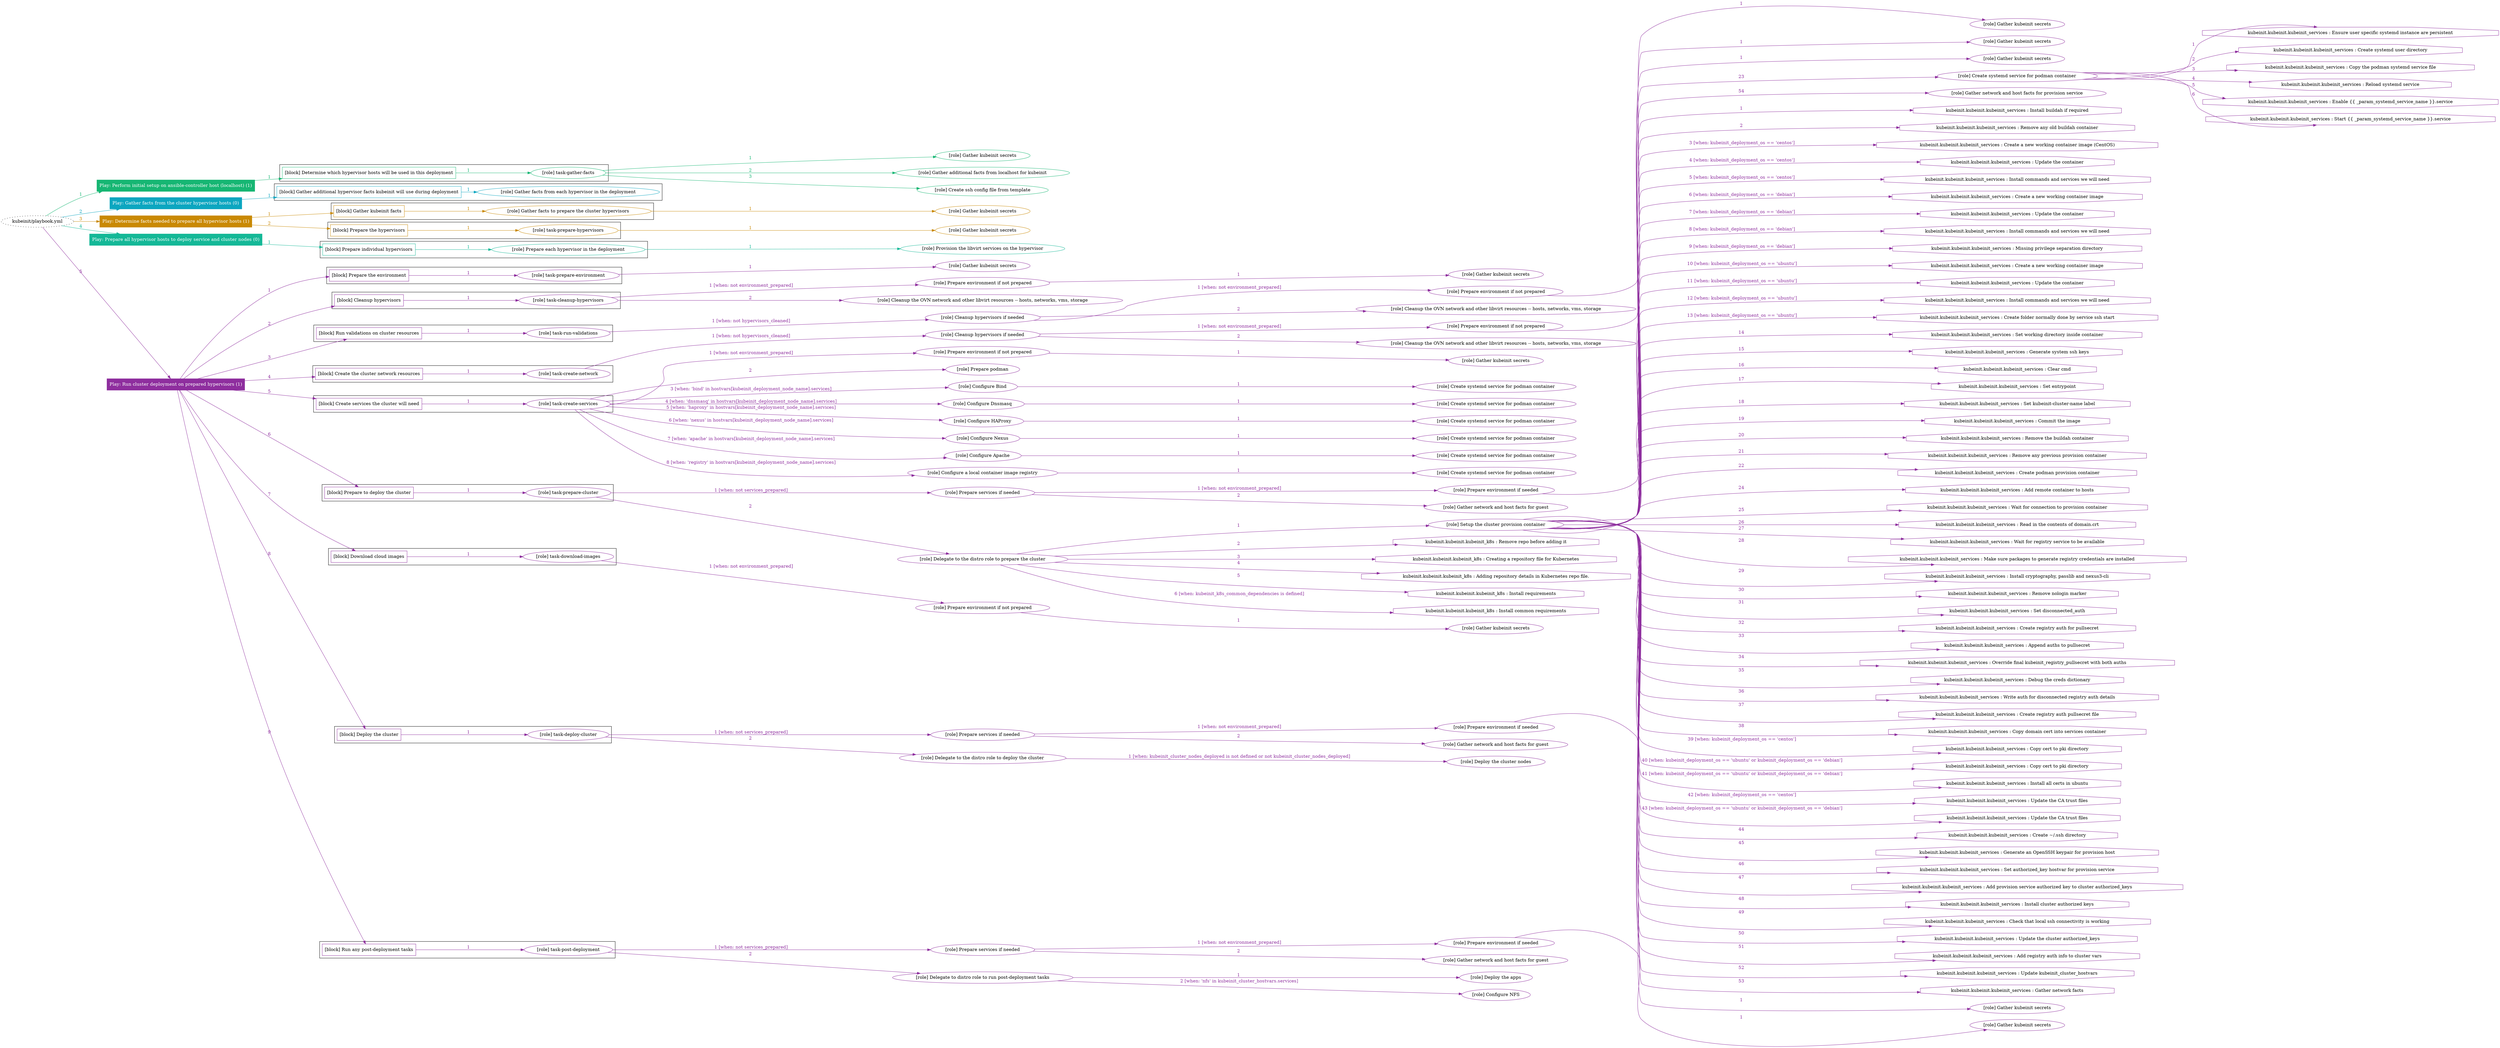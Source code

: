 digraph {
	graph [concentrate=true ordering=in rankdir=LR ratio=fill]
	edge [esep=5 sep=10]
	"kubeinit/playbook.yml" [URL="/home/runner/work/kubeinit/kubeinit/kubeinit/playbook.yml" id=playbook_a4fd6032 style=dotted]
	play_8fbacca7 [label="Play: Perform initial setup on ansible-controller host (localhost) (1)" URL="/home/runner/work/kubeinit/kubeinit/kubeinit/playbook.yml" color="#16b673" fontcolor="#ffffff" id=play_8fbacca7 shape=box style=filled tooltip=localhost]
	"kubeinit/playbook.yml" -> play_8fbacca7 [label="1 " color="#16b673" fontcolor="#16b673" id=edge_346b0045 labeltooltip="1 " tooltip="1 "]
	subgraph "Gather kubeinit secrets" {
		role_f5730106 [label="[role] Gather kubeinit secrets" URL="/home/runner/.ansible/collections/ansible_collections/kubeinit/kubeinit/roles/kubeinit_prepare/tasks/build_hypervisors_group.yml" color="#16b673" id=role_f5730106 tooltip="Gather kubeinit secrets"]
	}
	subgraph "Gather additional facts from localhost for kubeinit" {
		role_2739bd91 [label="[role] Gather additional facts from localhost for kubeinit" URL="/home/runner/.ansible/collections/ansible_collections/kubeinit/kubeinit/roles/kubeinit_prepare/tasks/build_hypervisors_group.yml" color="#16b673" id=role_2739bd91 tooltip="Gather additional facts from localhost for kubeinit"]
	}
	subgraph "Create ssh config file from template" {
		role_8b8d94a4 [label="[role] Create ssh config file from template" URL="/home/runner/.ansible/collections/ansible_collections/kubeinit/kubeinit/roles/kubeinit_prepare/tasks/build_hypervisors_group.yml" color="#16b673" id=role_8b8d94a4 tooltip="Create ssh config file from template"]
	}
	subgraph "task-gather-facts" {
		role_86074c39 [label="[role] task-gather-facts" URL="/home/runner/work/kubeinit/kubeinit/kubeinit/playbook.yml" color="#16b673" id=role_86074c39 tooltip="task-gather-facts"]
		role_86074c39 -> role_f5730106 [label="1 " color="#16b673" fontcolor="#16b673" id=edge_7f597513 labeltooltip="1 " tooltip="1 "]
		role_86074c39 -> role_2739bd91 [label="2 " color="#16b673" fontcolor="#16b673" id=edge_9327c327 labeltooltip="2 " tooltip="2 "]
		role_86074c39 -> role_8b8d94a4 [label="3 " color="#16b673" fontcolor="#16b673" id=edge_e65341db labeltooltip="3 " tooltip="3 "]
	}
	subgraph "Play: Perform initial setup on ansible-controller host (localhost) (1)" {
		play_8fbacca7 -> block_2340fef7 [label=1 color="#16b673" fontcolor="#16b673" id=edge_819d1ad2 labeltooltip=1 tooltip=1]
		subgraph cluster_block_2340fef7 {
			block_2340fef7 [label="[block] Determine which hypervisor hosts will be used in this deployment" URL="/home/runner/work/kubeinit/kubeinit/kubeinit/playbook.yml" color="#16b673" id=block_2340fef7 labeltooltip="Determine which hypervisor hosts will be used in this deployment" shape=box tooltip="Determine which hypervisor hosts will be used in this deployment"]
			block_2340fef7 -> role_86074c39 [label="1 " color="#16b673" fontcolor="#16b673" id=edge_321fa255 labeltooltip="1 " tooltip="1 "]
		}
	}
	play_096c7f57 [label="Play: Gather facts from the cluster hypervisor hosts (0)" URL="/home/runner/work/kubeinit/kubeinit/kubeinit/playbook.yml" color="#0ca6c0" fontcolor="#ffffff" id=play_096c7f57 shape=box style=filled tooltip="Play: Gather facts from the cluster hypervisor hosts (0)"]
	"kubeinit/playbook.yml" -> play_096c7f57 [label="2 " color="#0ca6c0" fontcolor="#0ca6c0" id=edge_0bc1d37c labeltooltip="2 " tooltip="2 "]
	subgraph "Gather facts from each hypervisor in the deployment" {
		role_af8ddca0 [label="[role] Gather facts from each hypervisor in the deployment" URL="/home/runner/work/kubeinit/kubeinit/kubeinit/playbook.yml" color="#0ca6c0" id=role_af8ddca0 tooltip="Gather facts from each hypervisor in the deployment"]
	}
	subgraph "Play: Gather facts from the cluster hypervisor hosts (0)" {
		play_096c7f57 -> block_b95161a1 [label=1 color="#0ca6c0" fontcolor="#0ca6c0" id=edge_cc097546 labeltooltip=1 tooltip=1]
		subgraph cluster_block_b95161a1 {
			block_b95161a1 [label="[block] Gather additional hypervisor facts kubeinit will use during deployment" URL="/home/runner/work/kubeinit/kubeinit/kubeinit/playbook.yml" color="#0ca6c0" id=block_b95161a1 labeltooltip="Gather additional hypervisor facts kubeinit will use during deployment" shape=box tooltip="Gather additional hypervisor facts kubeinit will use during deployment"]
			block_b95161a1 -> role_af8ddca0 [label="1 " color="#0ca6c0" fontcolor="#0ca6c0" id=edge_034de517 labeltooltip="1 " tooltip="1 "]
		}
	}
	play_428b2b42 [label="Play: Determine facts needed to prepare all hypervisor hosts (1)" URL="/home/runner/work/kubeinit/kubeinit/kubeinit/playbook.yml" color="#c98903" fontcolor="#ffffff" id=play_428b2b42 shape=box style=filled tooltip=localhost]
	"kubeinit/playbook.yml" -> play_428b2b42 [label="3 " color="#c98903" fontcolor="#c98903" id=edge_f90ce9f3 labeltooltip="3 " tooltip="3 "]
	subgraph "Gather kubeinit secrets" {
		role_70bf89d6 [label="[role] Gather kubeinit secrets" URL="/home/runner/.ansible/collections/ansible_collections/kubeinit/kubeinit/roles/kubeinit_prepare/tasks/gather_kubeinit_facts.yml" color="#c98903" id=role_70bf89d6 tooltip="Gather kubeinit secrets"]
	}
	subgraph "Gather facts to prepare the cluster hypervisors" {
		role_acf879ef [label="[role] Gather facts to prepare the cluster hypervisors" URL="/home/runner/work/kubeinit/kubeinit/kubeinit/playbook.yml" color="#c98903" id=role_acf879ef tooltip="Gather facts to prepare the cluster hypervisors"]
		role_acf879ef -> role_70bf89d6 [label="1 " color="#c98903" fontcolor="#c98903" id=edge_7b04ec08 labeltooltip="1 " tooltip="1 "]
	}
	subgraph "Gather kubeinit secrets" {
		role_70d528f3 [label="[role] Gather kubeinit secrets" URL="/home/runner/.ansible/collections/ansible_collections/kubeinit/kubeinit/roles/kubeinit_prepare/tasks/gather_kubeinit_facts.yml" color="#c98903" id=role_70d528f3 tooltip="Gather kubeinit secrets"]
	}
	subgraph "task-prepare-hypervisors" {
		role_f09193ee [label="[role] task-prepare-hypervisors" URL="/home/runner/work/kubeinit/kubeinit/kubeinit/playbook.yml" color="#c98903" id=role_f09193ee tooltip="task-prepare-hypervisors"]
		role_f09193ee -> role_70d528f3 [label="1 " color="#c98903" fontcolor="#c98903" id=edge_0c654d39 labeltooltip="1 " tooltip="1 "]
	}
	subgraph "Play: Determine facts needed to prepare all hypervisor hosts (1)" {
		play_428b2b42 -> block_54375fd0 [label=1 color="#c98903" fontcolor="#c98903" id=edge_e38abca1 labeltooltip=1 tooltip=1]
		subgraph cluster_block_54375fd0 {
			block_54375fd0 [label="[block] Gather kubeinit facts" URL="/home/runner/work/kubeinit/kubeinit/kubeinit/playbook.yml" color="#c98903" id=block_54375fd0 labeltooltip="Gather kubeinit facts" shape=box tooltip="Gather kubeinit facts"]
			block_54375fd0 -> role_acf879ef [label="1 " color="#c98903" fontcolor="#c98903" id=edge_21ae4a58 labeltooltip="1 " tooltip="1 "]
		}
		play_428b2b42 -> block_87613fbd [label=2 color="#c98903" fontcolor="#c98903" id=edge_78a47165 labeltooltip=2 tooltip=2]
		subgraph cluster_block_87613fbd {
			block_87613fbd [label="[block] Prepare the hypervisors" URL="/home/runner/work/kubeinit/kubeinit/kubeinit/playbook.yml" color="#c98903" id=block_87613fbd labeltooltip="Prepare the hypervisors" shape=box tooltip="Prepare the hypervisors"]
			block_87613fbd -> role_f09193ee [label="1 " color="#c98903" fontcolor="#c98903" id=edge_0211c953 labeltooltip="1 " tooltip="1 "]
		}
	}
	play_39c4bf54 [label="Play: Prepare all hypervisor hosts to deploy service and cluster nodes (0)" URL="/home/runner/work/kubeinit/kubeinit/kubeinit/playbook.yml" color="#14b897" fontcolor="#ffffff" id=play_39c4bf54 shape=box style=filled tooltip="Play: Prepare all hypervisor hosts to deploy service and cluster nodes (0)"]
	"kubeinit/playbook.yml" -> play_39c4bf54 [label="4 " color="#14b897" fontcolor="#14b897" id=edge_fb6d772c labeltooltip="4 " tooltip="4 "]
	subgraph "Provision the libvirt services on the hypervisor" {
		role_24a4ea17 [label="[role] Provision the libvirt services on the hypervisor" URL="/home/runner/.ansible/collections/ansible_collections/kubeinit/kubeinit/roles/kubeinit_prepare/tasks/prepare_hypervisor.yml" color="#14b897" id=role_24a4ea17 tooltip="Provision the libvirt services on the hypervisor"]
	}
	subgraph "Prepare each hypervisor in the deployment" {
		role_1d1c3368 [label="[role] Prepare each hypervisor in the deployment" URL="/home/runner/work/kubeinit/kubeinit/kubeinit/playbook.yml" color="#14b897" id=role_1d1c3368 tooltip="Prepare each hypervisor in the deployment"]
		role_1d1c3368 -> role_24a4ea17 [label="1 " color="#14b897" fontcolor="#14b897" id=edge_aa284366 labeltooltip="1 " tooltip="1 "]
	}
	subgraph "Play: Prepare all hypervisor hosts to deploy service and cluster nodes (0)" {
		play_39c4bf54 -> block_2ddc5c8e [label=1 color="#14b897" fontcolor="#14b897" id=edge_37fcc78a labeltooltip=1 tooltip=1]
		subgraph cluster_block_2ddc5c8e {
			block_2ddc5c8e [label="[block] Prepare individual hypervisors" URL="/home/runner/work/kubeinit/kubeinit/kubeinit/playbook.yml" color="#14b897" id=block_2ddc5c8e labeltooltip="Prepare individual hypervisors" shape=box tooltip="Prepare individual hypervisors"]
			block_2ddc5c8e -> role_1d1c3368 [label="1 " color="#14b897" fontcolor="#14b897" id=edge_00c4d14f labeltooltip="1 " tooltip="1 "]
		}
	}
	play_08140c53 [label="Play: Run cluster deployment on prepared hypervisors (1)" URL="/home/runner/work/kubeinit/kubeinit/kubeinit/playbook.yml" color="#8e2e9e" fontcolor="#ffffff" id=play_08140c53 shape=box style=filled tooltip=localhost]
	"kubeinit/playbook.yml" -> play_08140c53 [label="5 " color="#8e2e9e" fontcolor="#8e2e9e" id=edge_6b67dac5 labeltooltip="5 " tooltip="5 "]
	subgraph "Gather kubeinit secrets" {
		role_7ecd46df [label="[role] Gather kubeinit secrets" URL="/home/runner/.ansible/collections/ansible_collections/kubeinit/kubeinit/roles/kubeinit_prepare/tasks/gather_kubeinit_facts.yml" color="#8e2e9e" id=role_7ecd46df tooltip="Gather kubeinit secrets"]
	}
	subgraph "task-prepare-environment" {
		role_1210cdf4 [label="[role] task-prepare-environment" URL="/home/runner/work/kubeinit/kubeinit/kubeinit/playbook.yml" color="#8e2e9e" id=role_1210cdf4 tooltip="task-prepare-environment"]
		role_1210cdf4 -> role_7ecd46df [label="1 " color="#8e2e9e" fontcolor="#8e2e9e" id=edge_feb3b74b labeltooltip="1 " tooltip="1 "]
	}
	subgraph "Gather kubeinit secrets" {
		role_7c024116 [label="[role] Gather kubeinit secrets" URL="/home/runner/.ansible/collections/ansible_collections/kubeinit/kubeinit/roles/kubeinit_prepare/tasks/gather_kubeinit_facts.yml" color="#8e2e9e" id=role_7c024116 tooltip="Gather kubeinit secrets"]
	}
	subgraph "Prepare environment if not prepared" {
		role_b8f80dfa [label="[role] Prepare environment if not prepared" URL="/home/runner/.ansible/collections/ansible_collections/kubeinit/kubeinit/roles/kubeinit_prepare/tasks/cleanup_hypervisors.yml" color="#8e2e9e" id=role_b8f80dfa tooltip="Prepare environment if not prepared"]
		role_b8f80dfa -> role_7c024116 [label="1 " color="#8e2e9e" fontcolor="#8e2e9e" id=edge_48ca023b labeltooltip="1 " tooltip="1 "]
	}
	subgraph "Cleanup the OVN network and other libvirt resources -- hosts, networks, vms, storage" {
		role_c10aaa8c [label="[role] Cleanup the OVN network and other libvirt resources -- hosts, networks, vms, storage" URL="/home/runner/.ansible/collections/ansible_collections/kubeinit/kubeinit/roles/kubeinit_prepare/tasks/cleanup_hypervisors.yml" color="#8e2e9e" id=role_c10aaa8c tooltip="Cleanup the OVN network and other libvirt resources -- hosts, networks, vms, storage"]
	}
	subgraph "task-cleanup-hypervisors" {
		role_cd344631 [label="[role] task-cleanup-hypervisors" URL="/home/runner/work/kubeinit/kubeinit/kubeinit/playbook.yml" color="#8e2e9e" id=role_cd344631 tooltip="task-cleanup-hypervisors"]
		role_cd344631 -> role_b8f80dfa [label="1 [when: not environment_prepared]" color="#8e2e9e" fontcolor="#8e2e9e" id=edge_60a52b72 labeltooltip="1 [when: not environment_prepared]" tooltip="1 [when: not environment_prepared]"]
		role_cd344631 -> role_c10aaa8c [label="2 " color="#8e2e9e" fontcolor="#8e2e9e" id=edge_34173514 labeltooltip="2 " tooltip="2 "]
	}
	subgraph "Gather kubeinit secrets" {
		role_4ae7bc50 [label="[role] Gather kubeinit secrets" URL="/home/runner/.ansible/collections/ansible_collections/kubeinit/kubeinit/roles/kubeinit_prepare/tasks/gather_kubeinit_facts.yml" color="#8e2e9e" id=role_4ae7bc50 tooltip="Gather kubeinit secrets"]
	}
	subgraph "Prepare environment if not prepared" {
		role_6d629e3e [label="[role] Prepare environment if not prepared" URL="/home/runner/.ansible/collections/ansible_collections/kubeinit/kubeinit/roles/kubeinit_prepare/tasks/cleanup_hypervisors.yml" color="#8e2e9e" id=role_6d629e3e tooltip="Prepare environment if not prepared"]
		role_6d629e3e -> role_4ae7bc50 [label="1 " color="#8e2e9e" fontcolor="#8e2e9e" id=edge_6193e321 labeltooltip="1 " tooltip="1 "]
	}
	subgraph "Cleanup the OVN network and other libvirt resources -- hosts, networks, vms, storage" {
		role_86d13507 [label="[role] Cleanup the OVN network and other libvirt resources -- hosts, networks, vms, storage" URL="/home/runner/.ansible/collections/ansible_collections/kubeinit/kubeinit/roles/kubeinit_prepare/tasks/cleanup_hypervisors.yml" color="#8e2e9e" id=role_86d13507 tooltip="Cleanup the OVN network and other libvirt resources -- hosts, networks, vms, storage"]
	}
	subgraph "Cleanup hypervisors if needed" {
		role_34500ba4 [label="[role] Cleanup hypervisors if needed" URL="/home/runner/.ansible/collections/ansible_collections/kubeinit/kubeinit/roles/kubeinit_validations/tasks/main.yml" color="#8e2e9e" id=role_34500ba4 tooltip="Cleanup hypervisors if needed"]
		role_34500ba4 -> role_6d629e3e [label="1 [when: not environment_prepared]" color="#8e2e9e" fontcolor="#8e2e9e" id=edge_4ff38366 labeltooltip="1 [when: not environment_prepared]" tooltip="1 [when: not environment_prepared]"]
		role_34500ba4 -> role_86d13507 [label="2 " color="#8e2e9e" fontcolor="#8e2e9e" id=edge_3fda3285 labeltooltip="2 " tooltip="2 "]
	}
	subgraph "task-run-validations" {
		role_d07c9116 [label="[role] task-run-validations" URL="/home/runner/work/kubeinit/kubeinit/kubeinit/playbook.yml" color="#8e2e9e" id=role_d07c9116 tooltip="task-run-validations"]
		role_d07c9116 -> role_34500ba4 [label="1 [when: not hypervisors_cleaned]" color="#8e2e9e" fontcolor="#8e2e9e" id=edge_fc4ebb32 labeltooltip="1 [when: not hypervisors_cleaned]" tooltip="1 [when: not hypervisors_cleaned]"]
	}
	subgraph "Gather kubeinit secrets" {
		role_38b1a64c [label="[role] Gather kubeinit secrets" URL="/home/runner/.ansible/collections/ansible_collections/kubeinit/kubeinit/roles/kubeinit_prepare/tasks/gather_kubeinit_facts.yml" color="#8e2e9e" id=role_38b1a64c tooltip="Gather kubeinit secrets"]
	}
	subgraph "Prepare environment if not prepared" {
		role_5e8b40fb [label="[role] Prepare environment if not prepared" URL="/home/runner/.ansible/collections/ansible_collections/kubeinit/kubeinit/roles/kubeinit_prepare/tasks/cleanup_hypervisors.yml" color="#8e2e9e" id=role_5e8b40fb tooltip="Prepare environment if not prepared"]
		role_5e8b40fb -> role_38b1a64c [label="1 " color="#8e2e9e" fontcolor="#8e2e9e" id=edge_e2cc4c36 labeltooltip="1 " tooltip="1 "]
	}
	subgraph "Cleanup the OVN network and other libvirt resources -- hosts, networks, vms, storage" {
		role_3636f549 [label="[role] Cleanup the OVN network and other libvirt resources -- hosts, networks, vms, storage" URL="/home/runner/.ansible/collections/ansible_collections/kubeinit/kubeinit/roles/kubeinit_prepare/tasks/cleanup_hypervisors.yml" color="#8e2e9e" id=role_3636f549 tooltip="Cleanup the OVN network and other libvirt resources -- hosts, networks, vms, storage"]
	}
	subgraph "Cleanup hypervisors if needed" {
		role_26126ae0 [label="[role] Cleanup hypervisors if needed" URL="/home/runner/.ansible/collections/ansible_collections/kubeinit/kubeinit/roles/kubeinit_libvirt/tasks/create_network.yml" color="#8e2e9e" id=role_26126ae0 tooltip="Cleanup hypervisors if needed"]
		role_26126ae0 -> role_5e8b40fb [label="1 [when: not environment_prepared]" color="#8e2e9e" fontcolor="#8e2e9e" id=edge_8636484b labeltooltip="1 [when: not environment_prepared]" tooltip="1 [when: not environment_prepared]"]
		role_26126ae0 -> role_3636f549 [label="2 " color="#8e2e9e" fontcolor="#8e2e9e" id=edge_7e212e4f labeltooltip="2 " tooltip="2 "]
	}
	subgraph "task-create-network" {
		role_09374255 [label="[role] task-create-network" URL="/home/runner/work/kubeinit/kubeinit/kubeinit/playbook.yml" color="#8e2e9e" id=role_09374255 tooltip="task-create-network"]
		role_09374255 -> role_26126ae0 [label="1 [when: not hypervisors_cleaned]" color="#8e2e9e" fontcolor="#8e2e9e" id=edge_bec7fd04 labeltooltip="1 [when: not hypervisors_cleaned]" tooltip="1 [when: not hypervisors_cleaned]"]
	}
	subgraph "Gather kubeinit secrets" {
		role_f54c6e83 [label="[role] Gather kubeinit secrets" URL="/home/runner/.ansible/collections/ansible_collections/kubeinit/kubeinit/roles/kubeinit_prepare/tasks/gather_kubeinit_facts.yml" color="#8e2e9e" id=role_f54c6e83 tooltip="Gather kubeinit secrets"]
	}
	subgraph "Prepare environment if not prepared" {
		role_3db4401b [label="[role] Prepare environment if not prepared" URL="/home/runner/.ansible/collections/ansible_collections/kubeinit/kubeinit/roles/kubeinit_services/tasks/main.yml" color="#8e2e9e" id=role_3db4401b tooltip="Prepare environment if not prepared"]
		role_3db4401b -> role_f54c6e83 [label="1 " color="#8e2e9e" fontcolor="#8e2e9e" id=edge_868343d6 labeltooltip="1 " tooltip="1 "]
	}
	subgraph "Prepare podman" {
		role_f5cb0948 [label="[role] Prepare podman" URL="/home/runner/.ansible/collections/ansible_collections/kubeinit/kubeinit/roles/kubeinit_services/tasks/00_create_service_pod.yml" color="#8e2e9e" id=role_f5cb0948 tooltip="Prepare podman"]
	}
	subgraph "Create systemd service for podman container" {
		role_35be15b7 [label="[role] Create systemd service for podman container" URL="/home/runner/.ansible/collections/ansible_collections/kubeinit/kubeinit/roles/kubeinit_bind/tasks/main.yml" color="#8e2e9e" id=role_35be15b7 tooltip="Create systemd service for podman container"]
	}
	subgraph "Configure Bind" {
		role_41689b77 [label="[role] Configure Bind" URL="/home/runner/.ansible/collections/ansible_collections/kubeinit/kubeinit/roles/kubeinit_services/tasks/start_services_containers.yml" color="#8e2e9e" id=role_41689b77 tooltip="Configure Bind"]
		role_41689b77 -> role_35be15b7 [label="1 " color="#8e2e9e" fontcolor="#8e2e9e" id=edge_704252da labeltooltip="1 " tooltip="1 "]
	}
	subgraph "Create systemd service for podman container" {
		role_19fa012b [label="[role] Create systemd service for podman container" URL="/home/runner/.ansible/collections/ansible_collections/kubeinit/kubeinit/roles/kubeinit_dnsmasq/tasks/main.yml" color="#8e2e9e" id=role_19fa012b tooltip="Create systemd service for podman container"]
	}
	subgraph "Configure Dnsmasq" {
		role_ebf76e1d [label="[role] Configure Dnsmasq" URL="/home/runner/.ansible/collections/ansible_collections/kubeinit/kubeinit/roles/kubeinit_services/tasks/start_services_containers.yml" color="#8e2e9e" id=role_ebf76e1d tooltip="Configure Dnsmasq"]
		role_ebf76e1d -> role_19fa012b [label="1 " color="#8e2e9e" fontcolor="#8e2e9e" id=edge_f95e3b9c labeltooltip="1 " tooltip="1 "]
	}
	subgraph "Create systemd service for podman container" {
		role_00225a38 [label="[role] Create systemd service for podman container" URL="/home/runner/.ansible/collections/ansible_collections/kubeinit/kubeinit/roles/kubeinit_haproxy/tasks/main.yml" color="#8e2e9e" id=role_00225a38 tooltip="Create systemd service for podman container"]
	}
	subgraph "Configure HAProxy" {
		role_b1d9b7c5 [label="[role] Configure HAProxy" URL="/home/runner/.ansible/collections/ansible_collections/kubeinit/kubeinit/roles/kubeinit_services/tasks/start_services_containers.yml" color="#8e2e9e" id=role_b1d9b7c5 tooltip="Configure HAProxy"]
		role_b1d9b7c5 -> role_00225a38 [label="1 " color="#8e2e9e" fontcolor="#8e2e9e" id=edge_9f23bd77 labeltooltip="1 " tooltip="1 "]
	}
	subgraph "Create systemd service for podman container" {
		role_beae2a03 [label="[role] Create systemd service for podman container" URL="/home/runner/.ansible/collections/ansible_collections/kubeinit/kubeinit/roles/kubeinit_nexus/tasks/main.yml" color="#8e2e9e" id=role_beae2a03 tooltip="Create systemd service for podman container"]
	}
	subgraph "Configure Nexus" {
		role_244ed783 [label="[role] Configure Nexus" URL="/home/runner/.ansible/collections/ansible_collections/kubeinit/kubeinit/roles/kubeinit_services/tasks/start_services_containers.yml" color="#8e2e9e" id=role_244ed783 tooltip="Configure Nexus"]
		role_244ed783 -> role_beae2a03 [label="1 " color="#8e2e9e" fontcolor="#8e2e9e" id=edge_93642616 labeltooltip="1 " tooltip="1 "]
	}
	subgraph "Create systemd service for podman container" {
		role_a4923785 [label="[role] Create systemd service for podman container" URL="/home/runner/.ansible/collections/ansible_collections/kubeinit/kubeinit/roles/kubeinit_apache/tasks/main.yml" color="#8e2e9e" id=role_a4923785 tooltip="Create systemd service for podman container"]
	}
	subgraph "Configure Apache" {
		role_dd32b50b [label="[role] Configure Apache" URL="/home/runner/.ansible/collections/ansible_collections/kubeinit/kubeinit/roles/kubeinit_services/tasks/start_services_containers.yml" color="#8e2e9e" id=role_dd32b50b tooltip="Configure Apache"]
		role_dd32b50b -> role_a4923785 [label="1 " color="#8e2e9e" fontcolor="#8e2e9e" id=edge_645176c8 labeltooltip="1 " tooltip="1 "]
	}
	subgraph "Create systemd service for podman container" {
		role_fc027bb4 [label="[role] Create systemd service for podman container" URL="/home/runner/.ansible/collections/ansible_collections/kubeinit/kubeinit/roles/kubeinit_registry/tasks/main.yml" color="#8e2e9e" id=role_fc027bb4 tooltip="Create systemd service for podman container"]
	}
	subgraph "Configure a local container image registry" {
		role_4cec0c06 [label="[role] Configure a local container image registry" URL="/home/runner/.ansible/collections/ansible_collections/kubeinit/kubeinit/roles/kubeinit_services/tasks/start_services_containers.yml" color="#8e2e9e" id=role_4cec0c06 tooltip="Configure a local container image registry"]
		role_4cec0c06 -> role_fc027bb4 [label="1 " color="#8e2e9e" fontcolor="#8e2e9e" id=edge_cbdda66e labeltooltip="1 " tooltip="1 "]
	}
	subgraph "task-create-services" {
		role_0afbc980 [label="[role] task-create-services" URL="/home/runner/work/kubeinit/kubeinit/kubeinit/playbook.yml" color="#8e2e9e" id=role_0afbc980 tooltip="task-create-services"]
		role_0afbc980 -> role_3db4401b [label="1 [when: not environment_prepared]" color="#8e2e9e" fontcolor="#8e2e9e" id=edge_cc777699 labeltooltip="1 [when: not environment_prepared]" tooltip="1 [when: not environment_prepared]"]
		role_0afbc980 -> role_f5cb0948 [label="2 " color="#8e2e9e" fontcolor="#8e2e9e" id=edge_9ef80304 labeltooltip="2 " tooltip="2 "]
		role_0afbc980 -> role_41689b77 [label="3 [when: 'bind' in hostvars[kubeinit_deployment_node_name].services]" color="#8e2e9e" fontcolor="#8e2e9e" id=edge_c5120cd0 labeltooltip="3 [when: 'bind' in hostvars[kubeinit_deployment_node_name].services]" tooltip="3 [when: 'bind' in hostvars[kubeinit_deployment_node_name].services]"]
		role_0afbc980 -> role_ebf76e1d [label="4 [when: 'dnsmasq' in hostvars[kubeinit_deployment_node_name].services]" color="#8e2e9e" fontcolor="#8e2e9e" id=edge_1b179f91 labeltooltip="4 [when: 'dnsmasq' in hostvars[kubeinit_deployment_node_name].services]" tooltip="4 [when: 'dnsmasq' in hostvars[kubeinit_deployment_node_name].services]"]
		role_0afbc980 -> role_b1d9b7c5 [label="5 [when: 'haproxy' in hostvars[kubeinit_deployment_node_name].services]" color="#8e2e9e" fontcolor="#8e2e9e" id=edge_f5e1b79c labeltooltip="5 [when: 'haproxy' in hostvars[kubeinit_deployment_node_name].services]" tooltip="5 [when: 'haproxy' in hostvars[kubeinit_deployment_node_name].services]"]
		role_0afbc980 -> role_244ed783 [label="6 [when: 'nexus' in hostvars[kubeinit_deployment_node_name].services]" color="#8e2e9e" fontcolor="#8e2e9e" id=edge_467b700c labeltooltip="6 [when: 'nexus' in hostvars[kubeinit_deployment_node_name].services]" tooltip="6 [when: 'nexus' in hostvars[kubeinit_deployment_node_name].services]"]
		role_0afbc980 -> role_dd32b50b [label="7 [when: 'apache' in hostvars[kubeinit_deployment_node_name].services]" color="#8e2e9e" fontcolor="#8e2e9e" id=edge_25cf8402 labeltooltip="7 [when: 'apache' in hostvars[kubeinit_deployment_node_name].services]" tooltip="7 [when: 'apache' in hostvars[kubeinit_deployment_node_name].services]"]
		role_0afbc980 -> role_4cec0c06 [label="8 [when: 'registry' in hostvars[kubeinit_deployment_node_name].services]" color="#8e2e9e" fontcolor="#8e2e9e" id=edge_45fd359b labeltooltip="8 [when: 'registry' in hostvars[kubeinit_deployment_node_name].services]" tooltip="8 [when: 'registry' in hostvars[kubeinit_deployment_node_name].services]"]
	}
	subgraph "Gather kubeinit secrets" {
		role_d0aaa95e [label="[role] Gather kubeinit secrets" URL="/home/runner/.ansible/collections/ansible_collections/kubeinit/kubeinit/roles/kubeinit_prepare/tasks/gather_kubeinit_facts.yml" color="#8e2e9e" id=role_d0aaa95e tooltip="Gather kubeinit secrets"]
	}
	subgraph "Prepare environment if needed" {
		role_9d90ab5f [label="[role] Prepare environment if needed" URL="/home/runner/.ansible/collections/ansible_collections/kubeinit/kubeinit/roles/kubeinit_services/tasks/prepare_services.yml" color="#8e2e9e" id=role_9d90ab5f tooltip="Prepare environment if needed"]
		role_9d90ab5f -> role_d0aaa95e [label="1 " color="#8e2e9e" fontcolor="#8e2e9e" id=edge_f6cbca16 labeltooltip="1 " tooltip="1 "]
	}
	subgraph "Gather network and host facts for guest" {
		role_ed5529d3 [label="[role] Gather network and host facts for guest" URL="/home/runner/.ansible/collections/ansible_collections/kubeinit/kubeinit/roles/kubeinit_services/tasks/prepare_services.yml" color="#8e2e9e" id=role_ed5529d3 tooltip="Gather network and host facts for guest"]
	}
	subgraph "Prepare services if needed" {
		role_37ac30c3 [label="[role] Prepare services if needed" URL="/home/runner/.ansible/collections/ansible_collections/kubeinit/kubeinit/roles/kubeinit_prepare/tasks/prepare_cluster.yml" color="#8e2e9e" id=role_37ac30c3 tooltip="Prepare services if needed"]
		role_37ac30c3 -> role_9d90ab5f [label="1 [when: not environment_prepared]" color="#8e2e9e" fontcolor="#8e2e9e" id=edge_864366ff labeltooltip="1 [when: not environment_prepared]" tooltip="1 [when: not environment_prepared]"]
		role_37ac30c3 -> role_ed5529d3 [label="2 " color="#8e2e9e" fontcolor="#8e2e9e" id=edge_8ec5ddd7 labeltooltip="2 " tooltip="2 "]
	}
	subgraph "Create systemd service for podman container" {
		role_9594603a [label="[role] Create systemd service for podman container" URL="/home/runner/.ansible/collections/ansible_collections/kubeinit/kubeinit/roles/kubeinit_services/tasks/create_provision_container.yml" color="#8e2e9e" id=role_9594603a tooltip="Create systemd service for podman container"]
		task_082116f0 [label="kubeinit.kubeinit.kubeinit_services : Ensure user specific systemd instance are persistent" URL="/home/runner/.ansible/collections/ansible_collections/kubeinit/kubeinit/roles/kubeinit_services/tasks/create_managed_service.yml" color="#8e2e9e" id=task_082116f0 shape=octagon tooltip="kubeinit.kubeinit.kubeinit_services : Ensure user specific systemd instance are persistent"]
		role_9594603a -> task_082116f0 [label="1 " color="#8e2e9e" fontcolor="#8e2e9e" id=edge_202ef970 labeltooltip="1 " tooltip="1 "]
		task_2b58f9fa [label="kubeinit.kubeinit.kubeinit_services : Create systemd user directory" URL="/home/runner/.ansible/collections/ansible_collections/kubeinit/kubeinit/roles/kubeinit_services/tasks/create_managed_service.yml" color="#8e2e9e" id=task_2b58f9fa shape=octagon tooltip="kubeinit.kubeinit.kubeinit_services : Create systemd user directory"]
		role_9594603a -> task_2b58f9fa [label="2 " color="#8e2e9e" fontcolor="#8e2e9e" id=edge_aa3d0359 labeltooltip="2 " tooltip="2 "]
		task_b9cbb14e [label="kubeinit.kubeinit.kubeinit_services : Copy the podman systemd service file" URL="/home/runner/.ansible/collections/ansible_collections/kubeinit/kubeinit/roles/kubeinit_services/tasks/create_managed_service.yml" color="#8e2e9e" id=task_b9cbb14e shape=octagon tooltip="kubeinit.kubeinit.kubeinit_services : Copy the podman systemd service file"]
		role_9594603a -> task_b9cbb14e [label="3 " color="#8e2e9e" fontcolor="#8e2e9e" id=edge_6569a562 labeltooltip="3 " tooltip="3 "]
		task_f38d50e9 [label="kubeinit.kubeinit.kubeinit_services : Reload systemd service" URL="/home/runner/.ansible/collections/ansible_collections/kubeinit/kubeinit/roles/kubeinit_services/tasks/create_managed_service.yml" color="#8e2e9e" id=task_f38d50e9 shape=octagon tooltip="kubeinit.kubeinit.kubeinit_services : Reload systemd service"]
		role_9594603a -> task_f38d50e9 [label="4 " color="#8e2e9e" fontcolor="#8e2e9e" id=edge_9d9ae5c8 labeltooltip="4 " tooltip="4 "]
		task_6759a501 [label="kubeinit.kubeinit.kubeinit_services : Enable {{ _param_systemd_service_name }}.service" URL="/home/runner/.ansible/collections/ansible_collections/kubeinit/kubeinit/roles/kubeinit_services/tasks/create_managed_service.yml" color="#8e2e9e" id=task_6759a501 shape=octagon tooltip="kubeinit.kubeinit.kubeinit_services : Enable {{ _param_systemd_service_name }}.service"]
		role_9594603a -> task_6759a501 [label="5 " color="#8e2e9e" fontcolor="#8e2e9e" id=edge_7698e564 labeltooltip="5 " tooltip="5 "]
		task_3e4a8921 [label="kubeinit.kubeinit.kubeinit_services : Start {{ _param_systemd_service_name }}.service" URL="/home/runner/.ansible/collections/ansible_collections/kubeinit/kubeinit/roles/kubeinit_services/tasks/create_managed_service.yml" color="#8e2e9e" id=task_3e4a8921 shape=octagon tooltip="kubeinit.kubeinit.kubeinit_services : Start {{ _param_systemd_service_name }}.service"]
		role_9594603a -> task_3e4a8921 [label="6 " color="#8e2e9e" fontcolor="#8e2e9e" id=edge_6a293654 labeltooltip="6 " tooltip="6 "]
	}
	subgraph "Gather network and host facts for provision service" {
		role_d1a634f0 [label="[role] Gather network and host facts for provision service" URL="/home/runner/.ansible/collections/ansible_collections/kubeinit/kubeinit/roles/kubeinit_services/tasks/create_provision_container.yml" color="#8e2e9e" id=role_d1a634f0 tooltip="Gather network and host facts for provision service"]
	}
	subgraph "Setup the cluster provision container" {
		role_b199c7e5 [label="[role] Setup the cluster provision container" URL="/home/runner/.ansible/collections/ansible_collections/kubeinit/kubeinit/roles/kubeinit_k8s/tasks/prepare_cluster.yml" color="#8e2e9e" id=role_b199c7e5 tooltip="Setup the cluster provision container"]
		task_5ac42fc5 [label="kubeinit.kubeinit.kubeinit_services : Install buildah if required" URL="/home/runner/.ansible/collections/ansible_collections/kubeinit/kubeinit/roles/kubeinit_services/tasks/create_provision_container.yml" color="#8e2e9e" id=task_5ac42fc5 shape=octagon tooltip="kubeinit.kubeinit.kubeinit_services : Install buildah if required"]
		role_b199c7e5 -> task_5ac42fc5 [label="1 " color="#8e2e9e" fontcolor="#8e2e9e" id=edge_694abeb4 labeltooltip="1 " tooltip="1 "]
		task_5330d40a [label="kubeinit.kubeinit.kubeinit_services : Remove any old buildah container" URL="/home/runner/.ansible/collections/ansible_collections/kubeinit/kubeinit/roles/kubeinit_services/tasks/create_provision_container.yml" color="#8e2e9e" id=task_5330d40a shape=octagon tooltip="kubeinit.kubeinit.kubeinit_services : Remove any old buildah container"]
		role_b199c7e5 -> task_5330d40a [label="2 " color="#8e2e9e" fontcolor="#8e2e9e" id=edge_ad30d3d8 labeltooltip="2 " tooltip="2 "]
		task_310052e1 [label="kubeinit.kubeinit.kubeinit_services : Create a new working container image (CentOS)" URL="/home/runner/.ansible/collections/ansible_collections/kubeinit/kubeinit/roles/kubeinit_services/tasks/create_provision_container.yml" color="#8e2e9e" id=task_310052e1 shape=octagon tooltip="kubeinit.kubeinit.kubeinit_services : Create a new working container image (CentOS)"]
		role_b199c7e5 -> task_310052e1 [label="3 [when: kubeinit_deployment_os == 'centos']" color="#8e2e9e" fontcolor="#8e2e9e" id=edge_f6b2c15a labeltooltip="3 [when: kubeinit_deployment_os == 'centos']" tooltip="3 [when: kubeinit_deployment_os == 'centos']"]
		task_6aa7593e [label="kubeinit.kubeinit.kubeinit_services : Update the container" URL="/home/runner/.ansible/collections/ansible_collections/kubeinit/kubeinit/roles/kubeinit_services/tasks/create_provision_container.yml" color="#8e2e9e" id=task_6aa7593e shape=octagon tooltip="kubeinit.kubeinit.kubeinit_services : Update the container"]
		role_b199c7e5 -> task_6aa7593e [label="4 [when: kubeinit_deployment_os == 'centos']" color="#8e2e9e" fontcolor="#8e2e9e" id=edge_7f8fb8f3 labeltooltip="4 [when: kubeinit_deployment_os == 'centos']" tooltip="4 [when: kubeinit_deployment_os == 'centos']"]
		task_9c51e6c3 [label="kubeinit.kubeinit.kubeinit_services : Install commands and services we will need" URL="/home/runner/.ansible/collections/ansible_collections/kubeinit/kubeinit/roles/kubeinit_services/tasks/create_provision_container.yml" color="#8e2e9e" id=task_9c51e6c3 shape=octagon tooltip="kubeinit.kubeinit.kubeinit_services : Install commands and services we will need"]
		role_b199c7e5 -> task_9c51e6c3 [label="5 [when: kubeinit_deployment_os == 'centos']" color="#8e2e9e" fontcolor="#8e2e9e" id=edge_c1e5bc05 labeltooltip="5 [when: kubeinit_deployment_os == 'centos']" tooltip="5 [when: kubeinit_deployment_os == 'centos']"]
		task_c74019c2 [label="kubeinit.kubeinit.kubeinit_services : Create a new working container image" URL="/home/runner/.ansible/collections/ansible_collections/kubeinit/kubeinit/roles/kubeinit_services/tasks/create_provision_container.yml" color="#8e2e9e" id=task_c74019c2 shape=octagon tooltip="kubeinit.kubeinit.kubeinit_services : Create a new working container image"]
		role_b199c7e5 -> task_c74019c2 [label="6 [when: kubeinit_deployment_os == 'debian']" color="#8e2e9e" fontcolor="#8e2e9e" id=edge_3755f47a labeltooltip="6 [when: kubeinit_deployment_os == 'debian']" tooltip="6 [when: kubeinit_deployment_os == 'debian']"]
		task_2c6f25d7 [label="kubeinit.kubeinit.kubeinit_services : Update the container" URL="/home/runner/.ansible/collections/ansible_collections/kubeinit/kubeinit/roles/kubeinit_services/tasks/create_provision_container.yml" color="#8e2e9e" id=task_2c6f25d7 shape=octagon tooltip="kubeinit.kubeinit.kubeinit_services : Update the container"]
		role_b199c7e5 -> task_2c6f25d7 [label="7 [when: kubeinit_deployment_os == 'debian']" color="#8e2e9e" fontcolor="#8e2e9e" id=edge_eff356a1 labeltooltip="7 [when: kubeinit_deployment_os == 'debian']" tooltip="7 [when: kubeinit_deployment_os == 'debian']"]
		task_fe5054ad [label="kubeinit.kubeinit.kubeinit_services : Install commands and services we will need" URL="/home/runner/.ansible/collections/ansible_collections/kubeinit/kubeinit/roles/kubeinit_services/tasks/create_provision_container.yml" color="#8e2e9e" id=task_fe5054ad shape=octagon tooltip="kubeinit.kubeinit.kubeinit_services : Install commands and services we will need"]
		role_b199c7e5 -> task_fe5054ad [label="8 [when: kubeinit_deployment_os == 'debian']" color="#8e2e9e" fontcolor="#8e2e9e" id=edge_d18e6aa4 labeltooltip="8 [when: kubeinit_deployment_os == 'debian']" tooltip="8 [when: kubeinit_deployment_os == 'debian']"]
		task_1b1e28e8 [label="kubeinit.kubeinit.kubeinit_services : Missing privilege separation directory" URL="/home/runner/.ansible/collections/ansible_collections/kubeinit/kubeinit/roles/kubeinit_services/tasks/create_provision_container.yml" color="#8e2e9e" id=task_1b1e28e8 shape=octagon tooltip="kubeinit.kubeinit.kubeinit_services : Missing privilege separation directory"]
		role_b199c7e5 -> task_1b1e28e8 [label="9 [when: kubeinit_deployment_os == 'debian']" color="#8e2e9e" fontcolor="#8e2e9e" id=edge_79534994 labeltooltip="9 [when: kubeinit_deployment_os == 'debian']" tooltip="9 [when: kubeinit_deployment_os == 'debian']"]
		task_f3d8bb67 [label="kubeinit.kubeinit.kubeinit_services : Create a new working container image" URL="/home/runner/.ansible/collections/ansible_collections/kubeinit/kubeinit/roles/kubeinit_services/tasks/create_provision_container.yml" color="#8e2e9e" id=task_f3d8bb67 shape=octagon tooltip="kubeinit.kubeinit.kubeinit_services : Create a new working container image"]
		role_b199c7e5 -> task_f3d8bb67 [label="10 [when: kubeinit_deployment_os == 'ubuntu']" color="#8e2e9e" fontcolor="#8e2e9e" id=edge_aa3f7750 labeltooltip="10 [when: kubeinit_deployment_os == 'ubuntu']" tooltip="10 [when: kubeinit_deployment_os == 'ubuntu']"]
		task_b3000e1f [label="kubeinit.kubeinit.kubeinit_services : Update the container" URL="/home/runner/.ansible/collections/ansible_collections/kubeinit/kubeinit/roles/kubeinit_services/tasks/create_provision_container.yml" color="#8e2e9e" id=task_b3000e1f shape=octagon tooltip="kubeinit.kubeinit.kubeinit_services : Update the container"]
		role_b199c7e5 -> task_b3000e1f [label="11 [when: kubeinit_deployment_os == 'ubuntu']" color="#8e2e9e" fontcolor="#8e2e9e" id=edge_2fa91693 labeltooltip="11 [when: kubeinit_deployment_os == 'ubuntu']" tooltip="11 [when: kubeinit_deployment_os == 'ubuntu']"]
		task_790ad612 [label="kubeinit.kubeinit.kubeinit_services : Install commands and services we will need" URL="/home/runner/.ansible/collections/ansible_collections/kubeinit/kubeinit/roles/kubeinit_services/tasks/create_provision_container.yml" color="#8e2e9e" id=task_790ad612 shape=octagon tooltip="kubeinit.kubeinit.kubeinit_services : Install commands and services we will need"]
		role_b199c7e5 -> task_790ad612 [label="12 [when: kubeinit_deployment_os == 'ubuntu']" color="#8e2e9e" fontcolor="#8e2e9e" id=edge_1f89f8e7 labeltooltip="12 [when: kubeinit_deployment_os == 'ubuntu']" tooltip="12 [when: kubeinit_deployment_os == 'ubuntu']"]
		task_15ea97c5 [label="kubeinit.kubeinit.kubeinit_services : Create folder normally done by service ssh start" URL="/home/runner/.ansible/collections/ansible_collections/kubeinit/kubeinit/roles/kubeinit_services/tasks/create_provision_container.yml" color="#8e2e9e" id=task_15ea97c5 shape=octagon tooltip="kubeinit.kubeinit.kubeinit_services : Create folder normally done by service ssh start"]
		role_b199c7e5 -> task_15ea97c5 [label="13 [when: kubeinit_deployment_os == 'ubuntu']" color="#8e2e9e" fontcolor="#8e2e9e" id=edge_f630b654 labeltooltip="13 [when: kubeinit_deployment_os == 'ubuntu']" tooltip="13 [when: kubeinit_deployment_os == 'ubuntu']"]
		task_53d547d5 [label="kubeinit.kubeinit.kubeinit_services : Set working directory inside container" URL="/home/runner/.ansible/collections/ansible_collections/kubeinit/kubeinit/roles/kubeinit_services/tasks/create_provision_container.yml" color="#8e2e9e" id=task_53d547d5 shape=octagon tooltip="kubeinit.kubeinit.kubeinit_services : Set working directory inside container"]
		role_b199c7e5 -> task_53d547d5 [label="14 " color="#8e2e9e" fontcolor="#8e2e9e" id=edge_0c911280 labeltooltip="14 " tooltip="14 "]
		task_ed4950cd [label="kubeinit.kubeinit.kubeinit_services : Generate system ssh keys" URL="/home/runner/.ansible/collections/ansible_collections/kubeinit/kubeinit/roles/kubeinit_services/tasks/create_provision_container.yml" color="#8e2e9e" id=task_ed4950cd shape=octagon tooltip="kubeinit.kubeinit.kubeinit_services : Generate system ssh keys"]
		role_b199c7e5 -> task_ed4950cd [label="15 " color="#8e2e9e" fontcolor="#8e2e9e" id=edge_519b093a labeltooltip="15 " tooltip="15 "]
		task_9d94565c [label="kubeinit.kubeinit.kubeinit_services : Clear cmd" URL="/home/runner/.ansible/collections/ansible_collections/kubeinit/kubeinit/roles/kubeinit_services/tasks/create_provision_container.yml" color="#8e2e9e" id=task_9d94565c shape=octagon tooltip="kubeinit.kubeinit.kubeinit_services : Clear cmd"]
		role_b199c7e5 -> task_9d94565c [label="16 " color="#8e2e9e" fontcolor="#8e2e9e" id=edge_d660320d labeltooltip="16 " tooltip="16 "]
		task_16026612 [label="kubeinit.kubeinit.kubeinit_services : Set entrypoint" URL="/home/runner/.ansible/collections/ansible_collections/kubeinit/kubeinit/roles/kubeinit_services/tasks/create_provision_container.yml" color="#8e2e9e" id=task_16026612 shape=octagon tooltip="kubeinit.kubeinit.kubeinit_services : Set entrypoint"]
		role_b199c7e5 -> task_16026612 [label="17 " color="#8e2e9e" fontcolor="#8e2e9e" id=edge_7666a046 labeltooltip="17 " tooltip="17 "]
		task_e9ec2891 [label="kubeinit.kubeinit.kubeinit_services : Set kubeinit-cluster-name label" URL="/home/runner/.ansible/collections/ansible_collections/kubeinit/kubeinit/roles/kubeinit_services/tasks/create_provision_container.yml" color="#8e2e9e" id=task_e9ec2891 shape=octagon tooltip="kubeinit.kubeinit.kubeinit_services : Set kubeinit-cluster-name label"]
		role_b199c7e5 -> task_e9ec2891 [label="18 " color="#8e2e9e" fontcolor="#8e2e9e" id=edge_6f164f0d labeltooltip="18 " tooltip="18 "]
		task_2c927cb6 [label="kubeinit.kubeinit.kubeinit_services : Commit the image" URL="/home/runner/.ansible/collections/ansible_collections/kubeinit/kubeinit/roles/kubeinit_services/tasks/create_provision_container.yml" color="#8e2e9e" id=task_2c927cb6 shape=octagon tooltip="kubeinit.kubeinit.kubeinit_services : Commit the image"]
		role_b199c7e5 -> task_2c927cb6 [label="19 " color="#8e2e9e" fontcolor="#8e2e9e" id=edge_a8c2c324 labeltooltip="19 " tooltip="19 "]
		task_eeb9b973 [label="kubeinit.kubeinit.kubeinit_services : Remove the buildah container" URL="/home/runner/.ansible/collections/ansible_collections/kubeinit/kubeinit/roles/kubeinit_services/tasks/create_provision_container.yml" color="#8e2e9e" id=task_eeb9b973 shape=octagon tooltip="kubeinit.kubeinit.kubeinit_services : Remove the buildah container"]
		role_b199c7e5 -> task_eeb9b973 [label="20 " color="#8e2e9e" fontcolor="#8e2e9e" id=edge_d674fde7 labeltooltip="20 " tooltip="20 "]
		task_7705f764 [label="kubeinit.kubeinit.kubeinit_services : Remove any previous provision container" URL="/home/runner/.ansible/collections/ansible_collections/kubeinit/kubeinit/roles/kubeinit_services/tasks/create_provision_container.yml" color="#8e2e9e" id=task_7705f764 shape=octagon tooltip="kubeinit.kubeinit.kubeinit_services : Remove any previous provision container"]
		role_b199c7e5 -> task_7705f764 [label="21 " color="#8e2e9e" fontcolor="#8e2e9e" id=edge_14e0de4c labeltooltip="21 " tooltip="21 "]
		task_0b3549a4 [label="kubeinit.kubeinit.kubeinit_services : Create podman provision container" URL="/home/runner/.ansible/collections/ansible_collections/kubeinit/kubeinit/roles/kubeinit_services/tasks/create_provision_container.yml" color="#8e2e9e" id=task_0b3549a4 shape=octagon tooltip="kubeinit.kubeinit.kubeinit_services : Create podman provision container"]
		role_b199c7e5 -> task_0b3549a4 [label="22 " color="#8e2e9e" fontcolor="#8e2e9e" id=edge_0a0eb872 labeltooltip="22 " tooltip="22 "]
		role_b199c7e5 -> role_9594603a [label="23 " color="#8e2e9e" fontcolor="#8e2e9e" id=edge_403bae4e labeltooltip="23 " tooltip="23 "]
		task_ca6a8171 [label="kubeinit.kubeinit.kubeinit_services : Add remote container to hosts" URL="/home/runner/.ansible/collections/ansible_collections/kubeinit/kubeinit/roles/kubeinit_services/tasks/create_provision_container.yml" color="#8e2e9e" id=task_ca6a8171 shape=octagon tooltip="kubeinit.kubeinit.kubeinit_services : Add remote container to hosts"]
		role_b199c7e5 -> task_ca6a8171 [label="24 " color="#8e2e9e" fontcolor="#8e2e9e" id=edge_f9518e9f labeltooltip="24 " tooltip="24 "]
		task_2678ee3b [label="kubeinit.kubeinit.kubeinit_services : Wait for connection to provision container" URL="/home/runner/.ansible/collections/ansible_collections/kubeinit/kubeinit/roles/kubeinit_services/tasks/create_provision_container.yml" color="#8e2e9e" id=task_2678ee3b shape=octagon tooltip="kubeinit.kubeinit.kubeinit_services : Wait for connection to provision container"]
		role_b199c7e5 -> task_2678ee3b [label="25 " color="#8e2e9e" fontcolor="#8e2e9e" id=edge_2b4126e7 labeltooltip="25 " tooltip="25 "]
		task_2a7e9f2c [label="kubeinit.kubeinit.kubeinit_services : Read in the contents of domain.crt" URL="/home/runner/.ansible/collections/ansible_collections/kubeinit/kubeinit/roles/kubeinit_services/tasks/create_provision_container.yml" color="#8e2e9e" id=task_2a7e9f2c shape=octagon tooltip="kubeinit.kubeinit.kubeinit_services : Read in the contents of domain.crt"]
		role_b199c7e5 -> task_2a7e9f2c [label="26 " color="#8e2e9e" fontcolor="#8e2e9e" id=edge_a31f1ce2 labeltooltip="26 " tooltip="26 "]
		task_79ddbe89 [label="kubeinit.kubeinit.kubeinit_services : Wait for registry service to be available" URL="/home/runner/.ansible/collections/ansible_collections/kubeinit/kubeinit/roles/kubeinit_services/tasks/create_provision_container.yml" color="#8e2e9e" id=task_79ddbe89 shape=octagon tooltip="kubeinit.kubeinit.kubeinit_services : Wait for registry service to be available"]
		role_b199c7e5 -> task_79ddbe89 [label="27 " color="#8e2e9e" fontcolor="#8e2e9e" id=edge_87d0c89d labeltooltip="27 " tooltip="27 "]
		task_3218d28e [label="kubeinit.kubeinit.kubeinit_services : Make sure packages to generate registry credentials are installed" URL="/home/runner/.ansible/collections/ansible_collections/kubeinit/kubeinit/roles/kubeinit_services/tasks/create_provision_container.yml" color="#8e2e9e" id=task_3218d28e shape=octagon tooltip="kubeinit.kubeinit.kubeinit_services : Make sure packages to generate registry credentials are installed"]
		role_b199c7e5 -> task_3218d28e [label="28 " color="#8e2e9e" fontcolor="#8e2e9e" id=edge_95b3ab5b labeltooltip="28 " tooltip="28 "]
		task_b45a962b [label="kubeinit.kubeinit.kubeinit_services : Install cryptography, passlib and nexus3-cli" URL="/home/runner/.ansible/collections/ansible_collections/kubeinit/kubeinit/roles/kubeinit_services/tasks/create_provision_container.yml" color="#8e2e9e" id=task_b45a962b shape=octagon tooltip="kubeinit.kubeinit.kubeinit_services : Install cryptography, passlib and nexus3-cli"]
		role_b199c7e5 -> task_b45a962b [label="29 " color="#8e2e9e" fontcolor="#8e2e9e" id=edge_c34707ab labeltooltip="29 " tooltip="29 "]
		task_542141e5 [label="kubeinit.kubeinit.kubeinit_services : Remove nologin marker" URL="/home/runner/.ansible/collections/ansible_collections/kubeinit/kubeinit/roles/kubeinit_services/tasks/create_provision_container.yml" color="#8e2e9e" id=task_542141e5 shape=octagon tooltip="kubeinit.kubeinit.kubeinit_services : Remove nologin marker"]
		role_b199c7e5 -> task_542141e5 [label="30 " color="#8e2e9e" fontcolor="#8e2e9e" id=edge_dbf639a5 labeltooltip="30 " tooltip="30 "]
		task_16b56b12 [label="kubeinit.kubeinit.kubeinit_services : Set disconnected_auth" URL="/home/runner/.ansible/collections/ansible_collections/kubeinit/kubeinit/roles/kubeinit_services/tasks/create_provision_container.yml" color="#8e2e9e" id=task_16b56b12 shape=octagon tooltip="kubeinit.kubeinit.kubeinit_services : Set disconnected_auth"]
		role_b199c7e5 -> task_16b56b12 [label="31 " color="#8e2e9e" fontcolor="#8e2e9e" id=edge_b8b63f63 labeltooltip="31 " tooltip="31 "]
		task_8b7c849e [label="kubeinit.kubeinit.kubeinit_services : Create registry auth for pullsecret" URL="/home/runner/.ansible/collections/ansible_collections/kubeinit/kubeinit/roles/kubeinit_services/tasks/create_provision_container.yml" color="#8e2e9e" id=task_8b7c849e shape=octagon tooltip="kubeinit.kubeinit.kubeinit_services : Create registry auth for pullsecret"]
		role_b199c7e5 -> task_8b7c849e [label="32 " color="#8e2e9e" fontcolor="#8e2e9e" id=edge_92e0c7d1 labeltooltip="32 " tooltip="32 "]
		task_421b349c [label="kubeinit.kubeinit.kubeinit_services : Append auths to pullsecret" URL="/home/runner/.ansible/collections/ansible_collections/kubeinit/kubeinit/roles/kubeinit_services/tasks/create_provision_container.yml" color="#8e2e9e" id=task_421b349c shape=octagon tooltip="kubeinit.kubeinit.kubeinit_services : Append auths to pullsecret"]
		role_b199c7e5 -> task_421b349c [label="33 " color="#8e2e9e" fontcolor="#8e2e9e" id=edge_a474598d labeltooltip="33 " tooltip="33 "]
		task_3c0b6887 [label="kubeinit.kubeinit.kubeinit_services : Override final kubeinit_registry_pullsecret with both auths" URL="/home/runner/.ansible/collections/ansible_collections/kubeinit/kubeinit/roles/kubeinit_services/tasks/create_provision_container.yml" color="#8e2e9e" id=task_3c0b6887 shape=octagon tooltip="kubeinit.kubeinit.kubeinit_services : Override final kubeinit_registry_pullsecret with both auths"]
		role_b199c7e5 -> task_3c0b6887 [label="34 " color="#8e2e9e" fontcolor="#8e2e9e" id=edge_d2d0d90d labeltooltip="34 " tooltip="34 "]
		task_76bffb23 [label="kubeinit.kubeinit.kubeinit_services : Debug the creds dictionary" URL="/home/runner/.ansible/collections/ansible_collections/kubeinit/kubeinit/roles/kubeinit_services/tasks/create_provision_container.yml" color="#8e2e9e" id=task_76bffb23 shape=octagon tooltip="kubeinit.kubeinit.kubeinit_services : Debug the creds dictionary"]
		role_b199c7e5 -> task_76bffb23 [label="35 " color="#8e2e9e" fontcolor="#8e2e9e" id=edge_710965d1 labeltooltip="35 " tooltip="35 "]
		task_19321a62 [label="kubeinit.kubeinit.kubeinit_services : Write auth for disconnected registry auth details" URL="/home/runner/.ansible/collections/ansible_collections/kubeinit/kubeinit/roles/kubeinit_services/tasks/create_provision_container.yml" color="#8e2e9e" id=task_19321a62 shape=octagon tooltip="kubeinit.kubeinit.kubeinit_services : Write auth for disconnected registry auth details"]
		role_b199c7e5 -> task_19321a62 [label="36 " color="#8e2e9e" fontcolor="#8e2e9e" id=edge_3fa94199 labeltooltip="36 " tooltip="36 "]
		task_f4f6d74e [label="kubeinit.kubeinit.kubeinit_services : Create registry auth pullsecret file" URL="/home/runner/.ansible/collections/ansible_collections/kubeinit/kubeinit/roles/kubeinit_services/tasks/create_provision_container.yml" color="#8e2e9e" id=task_f4f6d74e shape=octagon tooltip="kubeinit.kubeinit.kubeinit_services : Create registry auth pullsecret file"]
		role_b199c7e5 -> task_f4f6d74e [label="37 " color="#8e2e9e" fontcolor="#8e2e9e" id=edge_6f0a5c44 labeltooltip="37 " tooltip="37 "]
		task_314b4b27 [label="kubeinit.kubeinit.kubeinit_services : Copy domain cert into services container" URL="/home/runner/.ansible/collections/ansible_collections/kubeinit/kubeinit/roles/kubeinit_services/tasks/create_provision_container.yml" color="#8e2e9e" id=task_314b4b27 shape=octagon tooltip="kubeinit.kubeinit.kubeinit_services : Copy domain cert into services container"]
		role_b199c7e5 -> task_314b4b27 [label="38 " color="#8e2e9e" fontcolor="#8e2e9e" id=edge_89e1eb29 labeltooltip="38 " tooltip="38 "]
		task_ac388fb4 [label="kubeinit.kubeinit.kubeinit_services : Copy cert to pki directory" URL="/home/runner/.ansible/collections/ansible_collections/kubeinit/kubeinit/roles/kubeinit_services/tasks/create_provision_container.yml" color="#8e2e9e" id=task_ac388fb4 shape=octagon tooltip="kubeinit.kubeinit.kubeinit_services : Copy cert to pki directory"]
		role_b199c7e5 -> task_ac388fb4 [label="39 [when: kubeinit_deployment_os == 'centos']" color="#8e2e9e" fontcolor="#8e2e9e" id=edge_114249ed labeltooltip="39 [when: kubeinit_deployment_os == 'centos']" tooltip="39 [when: kubeinit_deployment_os == 'centos']"]
		task_f50eb241 [label="kubeinit.kubeinit.kubeinit_services : Copy cert to pki directory" URL="/home/runner/.ansible/collections/ansible_collections/kubeinit/kubeinit/roles/kubeinit_services/tasks/create_provision_container.yml" color="#8e2e9e" id=task_f50eb241 shape=octagon tooltip="kubeinit.kubeinit.kubeinit_services : Copy cert to pki directory"]
		role_b199c7e5 -> task_f50eb241 [label="40 [when: kubeinit_deployment_os == 'ubuntu' or kubeinit_deployment_os == 'debian']" color="#8e2e9e" fontcolor="#8e2e9e" id=edge_0f6cf394 labeltooltip="40 [when: kubeinit_deployment_os == 'ubuntu' or kubeinit_deployment_os == 'debian']" tooltip="40 [when: kubeinit_deployment_os == 'ubuntu' or kubeinit_deployment_os == 'debian']"]
		task_c19137be [label="kubeinit.kubeinit.kubeinit_services : Install all certs in ubuntu" URL="/home/runner/.ansible/collections/ansible_collections/kubeinit/kubeinit/roles/kubeinit_services/tasks/create_provision_container.yml" color="#8e2e9e" id=task_c19137be shape=octagon tooltip="kubeinit.kubeinit.kubeinit_services : Install all certs in ubuntu"]
		role_b199c7e5 -> task_c19137be [label="41 [when: kubeinit_deployment_os == 'ubuntu' or kubeinit_deployment_os == 'debian']" color="#8e2e9e" fontcolor="#8e2e9e" id=edge_12e8ac83 labeltooltip="41 [when: kubeinit_deployment_os == 'ubuntu' or kubeinit_deployment_os == 'debian']" tooltip="41 [when: kubeinit_deployment_os == 'ubuntu' or kubeinit_deployment_os == 'debian']"]
		task_f930c9b1 [label="kubeinit.kubeinit.kubeinit_services : Update the CA trust files" URL="/home/runner/.ansible/collections/ansible_collections/kubeinit/kubeinit/roles/kubeinit_services/tasks/create_provision_container.yml" color="#8e2e9e" id=task_f930c9b1 shape=octagon tooltip="kubeinit.kubeinit.kubeinit_services : Update the CA trust files"]
		role_b199c7e5 -> task_f930c9b1 [label="42 [when: kubeinit_deployment_os == 'centos']" color="#8e2e9e" fontcolor="#8e2e9e" id=edge_3eb04960 labeltooltip="42 [when: kubeinit_deployment_os == 'centos']" tooltip="42 [when: kubeinit_deployment_os == 'centos']"]
		task_84561264 [label="kubeinit.kubeinit.kubeinit_services : Update the CA trust files" URL="/home/runner/.ansible/collections/ansible_collections/kubeinit/kubeinit/roles/kubeinit_services/tasks/create_provision_container.yml" color="#8e2e9e" id=task_84561264 shape=octagon tooltip="kubeinit.kubeinit.kubeinit_services : Update the CA trust files"]
		role_b199c7e5 -> task_84561264 [label="43 [when: kubeinit_deployment_os == 'ubuntu' or kubeinit_deployment_os == 'debian']" color="#8e2e9e" fontcolor="#8e2e9e" id=edge_e69b146e labeltooltip="43 [when: kubeinit_deployment_os == 'ubuntu' or kubeinit_deployment_os == 'debian']" tooltip="43 [when: kubeinit_deployment_os == 'ubuntu' or kubeinit_deployment_os == 'debian']"]
		task_74879132 [label="kubeinit.kubeinit.kubeinit_services : Create ~/.ssh directory" URL="/home/runner/.ansible/collections/ansible_collections/kubeinit/kubeinit/roles/kubeinit_services/tasks/create_provision_container.yml" color="#8e2e9e" id=task_74879132 shape=octagon tooltip="kubeinit.kubeinit.kubeinit_services : Create ~/.ssh directory"]
		role_b199c7e5 -> task_74879132 [label="44 " color="#8e2e9e" fontcolor="#8e2e9e" id=edge_bc31127a labeltooltip="44 " tooltip="44 "]
		task_b9a68f9a [label="kubeinit.kubeinit.kubeinit_services : Generate an OpenSSH keypair for provision host" URL="/home/runner/.ansible/collections/ansible_collections/kubeinit/kubeinit/roles/kubeinit_services/tasks/create_provision_container.yml" color="#8e2e9e" id=task_b9a68f9a shape=octagon tooltip="kubeinit.kubeinit.kubeinit_services : Generate an OpenSSH keypair for provision host"]
		role_b199c7e5 -> task_b9a68f9a [label="45 " color="#8e2e9e" fontcolor="#8e2e9e" id=edge_c17f3036 labeltooltip="45 " tooltip="45 "]
		task_1e8d2779 [label="kubeinit.kubeinit.kubeinit_services : Set authorized_key hostvar for provision service" URL="/home/runner/.ansible/collections/ansible_collections/kubeinit/kubeinit/roles/kubeinit_services/tasks/create_provision_container.yml" color="#8e2e9e" id=task_1e8d2779 shape=octagon tooltip="kubeinit.kubeinit.kubeinit_services : Set authorized_key hostvar for provision service"]
		role_b199c7e5 -> task_1e8d2779 [label="46 " color="#8e2e9e" fontcolor="#8e2e9e" id=edge_f2df7906 labeltooltip="46 " tooltip="46 "]
		task_484bf6c0 [label="kubeinit.kubeinit.kubeinit_services : Add provision service authorized key to cluster authorized_keys" URL="/home/runner/.ansible/collections/ansible_collections/kubeinit/kubeinit/roles/kubeinit_services/tasks/create_provision_container.yml" color="#8e2e9e" id=task_484bf6c0 shape=octagon tooltip="kubeinit.kubeinit.kubeinit_services : Add provision service authorized key to cluster authorized_keys"]
		role_b199c7e5 -> task_484bf6c0 [label="47 " color="#8e2e9e" fontcolor="#8e2e9e" id=edge_d1931d4b labeltooltip="47 " tooltip="47 "]
		task_ed8ac43a [label="kubeinit.kubeinit.kubeinit_services : Install cluster authorized keys" URL="/home/runner/.ansible/collections/ansible_collections/kubeinit/kubeinit/roles/kubeinit_services/tasks/create_provision_container.yml" color="#8e2e9e" id=task_ed8ac43a shape=octagon tooltip="kubeinit.kubeinit.kubeinit_services : Install cluster authorized keys"]
		role_b199c7e5 -> task_ed8ac43a [label="48 " color="#8e2e9e" fontcolor="#8e2e9e" id=edge_e73d9629 labeltooltip="48 " tooltip="48 "]
		task_a3fad745 [label="kubeinit.kubeinit.kubeinit_services : Check that local ssh connectivity is working" URL="/home/runner/.ansible/collections/ansible_collections/kubeinit/kubeinit/roles/kubeinit_services/tasks/create_provision_container.yml" color="#8e2e9e" id=task_a3fad745 shape=octagon tooltip="kubeinit.kubeinit.kubeinit_services : Check that local ssh connectivity is working"]
		role_b199c7e5 -> task_a3fad745 [label="49 " color="#8e2e9e" fontcolor="#8e2e9e" id=edge_735922e7 labeltooltip="49 " tooltip="49 "]
		task_3b478c82 [label="kubeinit.kubeinit.kubeinit_services : Update the cluster authorized_keys" URL="/home/runner/.ansible/collections/ansible_collections/kubeinit/kubeinit/roles/kubeinit_services/tasks/create_provision_container.yml" color="#8e2e9e" id=task_3b478c82 shape=octagon tooltip="kubeinit.kubeinit.kubeinit_services : Update the cluster authorized_keys"]
		role_b199c7e5 -> task_3b478c82 [label="50 " color="#8e2e9e" fontcolor="#8e2e9e" id=edge_97763fc4 labeltooltip="50 " tooltip="50 "]
		task_dadc4144 [label="kubeinit.kubeinit.kubeinit_services : Add registry auth info to cluster vars" URL="/home/runner/.ansible/collections/ansible_collections/kubeinit/kubeinit/roles/kubeinit_services/tasks/create_provision_container.yml" color="#8e2e9e" id=task_dadc4144 shape=octagon tooltip="kubeinit.kubeinit.kubeinit_services : Add registry auth info to cluster vars"]
		role_b199c7e5 -> task_dadc4144 [label="51 " color="#8e2e9e" fontcolor="#8e2e9e" id=edge_8d15fd5c labeltooltip="51 " tooltip="51 "]
		task_02af04ac [label="kubeinit.kubeinit.kubeinit_services : Update kubeinit_cluster_hostvars" URL="/home/runner/.ansible/collections/ansible_collections/kubeinit/kubeinit/roles/kubeinit_services/tasks/create_provision_container.yml" color="#8e2e9e" id=task_02af04ac shape=octagon tooltip="kubeinit.kubeinit.kubeinit_services : Update kubeinit_cluster_hostvars"]
		role_b199c7e5 -> task_02af04ac [label="52 " color="#8e2e9e" fontcolor="#8e2e9e" id=edge_d5ebcd05 labeltooltip="52 " tooltip="52 "]
		task_da2e2e69 [label="kubeinit.kubeinit.kubeinit_services : Gather network facts" URL="/home/runner/.ansible/collections/ansible_collections/kubeinit/kubeinit/roles/kubeinit_services/tasks/create_provision_container.yml" color="#8e2e9e" id=task_da2e2e69 shape=octagon tooltip="kubeinit.kubeinit.kubeinit_services : Gather network facts"]
		role_b199c7e5 -> task_da2e2e69 [label="53 " color="#8e2e9e" fontcolor="#8e2e9e" id=edge_ac5b153d labeltooltip="53 " tooltip="53 "]
		role_b199c7e5 -> role_d1a634f0 [label="54 " color="#8e2e9e" fontcolor="#8e2e9e" id=edge_5f7f8000 labeltooltip="54 " tooltip="54 "]
	}
	subgraph "Delegate to the distro role to prepare the cluster" {
		role_147c758a [label="[role] Delegate to the distro role to prepare the cluster" URL="/home/runner/.ansible/collections/ansible_collections/kubeinit/kubeinit/roles/kubeinit_prepare/tasks/prepare_cluster.yml" color="#8e2e9e" id=role_147c758a tooltip="Delegate to the distro role to prepare the cluster"]
		role_147c758a -> role_b199c7e5 [label="1 " color="#8e2e9e" fontcolor="#8e2e9e" id=edge_15d2d61e labeltooltip="1 " tooltip="1 "]
		task_c1cbd541 [label="kubeinit.kubeinit.kubeinit_k8s : Remove repo before adding it" URL="/home/runner/.ansible/collections/ansible_collections/kubeinit/kubeinit/roles/kubeinit_k8s/tasks/prepare_cluster.yml" color="#8e2e9e" id=task_c1cbd541 shape=octagon tooltip="kubeinit.kubeinit.kubeinit_k8s : Remove repo before adding it"]
		role_147c758a -> task_c1cbd541 [label="2 " color="#8e2e9e" fontcolor="#8e2e9e" id=edge_a6fc1c3a labeltooltip="2 " tooltip="2 "]
		task_eff3ff16 [label="kubeinit.kubeinit.kubeinit_k8s : Creating a repository file for Kubernetes" URL="/home/runner/.ansible/collections/ansible_collections/kubeinit/kubeinit/roles/kubeinit_k8s/tasks/prepare_cluster.yml" color="#8e2e9e" id=task_eff3ff16 shape=octagon tooltip="kubeinit.kubeinit.kubeinit_k8s : Creating a repository file for Kubernetes"]
		role_147c758a -> task_eff3ff16 [label="3 " color="#8e2e9e" fontcolor="#8e2e9e" id=edge_5a18490f labeltooltip="3 " tooltip="3 "]
		task_e9038320 [label="kubeinit.kubeinit.kubeinit_k8s : Adding repository details in Kubernetes repo file." URL="/home/runner/.ansible/collections/ansible_collections/kubeinit/kubeinit/roles/kubeinit_k8s/tasks/prepare_cluster.yml" color="#8e2e9e" id=task_e9038320 shape=octagon tooltip="kubeinit.kubeinit.kubeinit_k8s : Adding repository details in Kubernetes repo file."]
		role_147c758a -> task_e9038320 [label="4 " color="#8e2e9e" fontcolor="#8e2e9e" id=edge_3d1ff547 labeltooltip="4 " tooltip="4 "]
		task_8eab0b70 [label="kubeinit.kubeinit.kubeinit_k8s : Install requirements" URL="/home/runner/.ansible/collections/ansible_collections/kubeinit/kubeinit/roles/kubeinit_k8s/tasks/prepare_cluster.yml" color="#8e2e9e" id=task_8eab0b70 shape=octagon tooltip="kubeinit.kubeinit.kubeinit_k8s : Install requirements"]
		role_147c758a -> task_8eab0b70 [label="5 " color="#8e2e9e" fontcolor="#8e2e9e" id=edge_05845d64 labeltooltip="5 " tooltip="5 "]
		task_bd602224 [label="kubeinit.kubeinit.kubeinit_k8s : Install common requirements" URL="/home/runner/.ansible/collections/ansible_collections/kubeinit/kubeinit/roles/kubeinit_k8s/tasks/prepare_cluster.yml" color="#8e2e9e" id=task_bd602224 shape=octagon tooltip="kubeinit.kubeinit.kubeinit_k8s : Install common requirements"]
		role_147c758a -> task_bd602224 [label="6 [when: kubeinit_k8s_common_dependencies is defined]" color="#8e2e9e" fontcolor="#8e2e9e" id=edge_3aba4bac labeltooltip="6 [when: kubeinit_k8s_common_dependencies is defined]" tooltip="6 [when: kubeinit_k8s_common_dependencies is defined]"]
	}
	subgraph "task-prepare-cluster" {
		role_5c47bcd2 [label="[role] task-prepare-cluster" URL="/home/runner/work/kubeinit/kubeinit/kubeinit/playbook.yml" color="#8e2e9e" id=role_5c47bcd2 tooltip="task-prepare-cluster"]
		role_5c47bcd2 -> role_37ac30c3 [label="1 [when: not services_prepared]" color="#8e2e9e" fontcolor="#8e2e9e" id=edge_246c68f6 labeltooltip="1 [when: not services_prepared]" tooltip="1 [when: not services_prepared]"]
		role_5c47bcd2 -> role_147c758a [label="2 " color="#8e2e9e" fontcolor="#8e2e9e" id=edge_db5e8660 labeltooltip="2 " tooltip="2 "]
	}
	subgraph "Gather kubeinit secrets" {
		role_8e53c7f0 [label="[role] Gather kubeinit secrets" URL="/home/runner/.ansible/collections/ansible_collections/kubeinit/kubeinit/roles/kubeinit_prepare/tasks/gather_kubeinit_facts.yml" color="#8e2e9e" id=role_8e53c7f0 tooltip="Gather kubeinit secrets"]
	}
	subgraph "Prepare environment if not prepared" {
		role_8e84eee8 [label="[role] Prepare environment if not prepared" URL="/home/runner/.ansible/collections/ansible_collections/kubeinit/kubeinit/roles/kubeinit_libvirt/tasks/download_cloud_images.yml" color="#8e2e9e" id=role_8e84eee8 tooltip="Prepare environment if not prepared"]
		role_8e84eee8 -> role_8e53c7f0 [label="1 " color="#8e2e9e" fontcolor="#8e2e9e" id=edge_293616b6 labeltooltip="1 " tooltip="1 "]
	}
	subgraph "task-download-images" {
		role_cc616288 [label="[role] task-download-images" URL="/home/runner/work/kubeinit/kubeinit/kubeinit/playbook.yml" color="#8e2e9e" id=role_cc616288 tooltip="task-download-images"]
		role_cc616288 -> role_8e84eee8 [label="1 [when: not environment_prepared]" color="#8e2e9e" fontcolor="#8e2e9e" id=edge_750cdfad labeltooltip="1 [when: not environment_prepared]" tooltip="1 [when: not environment_prepared]"]
	}
	subgraph "Gather kubeinit secrets" {
		role_3c15b604 [label="[role] Gather kubeinit secrets" URL="/home/runner/.ansible/collections/ansible_collections/kubeinit/kubeinit/roles/kubeinit_prepare/tasks/gather_kubeinit_facts.yml" color="#8e2e9e" id=role_3c15b604 tooltip="Gather kubeinit secrets"]
	}
	subgraph "Prepare environment if needed" {
		role_b79810ef [label="[role] Prepare environment if needed" URL="/home/runner/.ansible/collections/ansible_collections/kubeinit/kubeinit/roles/kubeinit_services/tasks/prepare_services.yml" color="#8e2e9e" id=role_b79810ef tooltip="Prepare environment if needed"]
		role_b79810ef -> role_3c15b604 [label="1 " color="#8e2e9e" fontcolor="#8e2e9e" id=edge_2f734d3c labeltooltip="1 " tooltip="1 "]
	}
	subgraph "Gather network and host facts for guest" {
		role_d2f9c345 [label="[role] Gather network and host facts for guest" URL="/home/runner/.ansible/collections/ansible_collections/kubeinit/kubeinit/roles/kubeinit_services/tasks/prepare_services.yml" color="#8e2e9e" id=role_d2f9c345 tooltip="Gather network and host facts for guest"]
	}
	subgraph "Prepare services if needed" {
		role_0212cf85 [label="[role] Prepare services if needed" URL="/home/runner/.ansible/collections/ansible_collections/kubeinit/kubeinit/roles/kubeinit_prepare/tasks/deploy_cluster.yml" color="#8e2e9e" id=role_0212cf85 tooltip="Prepare services if needed"]
		role_0212cf85 -> role_b79810ef [label="1 [when: not environment_prepared]" color="#8e2e9e" fontcolor="#8e2e9e" id=edge_0eab29e5 labeltooltip="1 [when: not environment_prepared]" tooltip="1 [when: not environment_prepared]"]
		role_0212cf85 -> role_d2f9c345 [label="2 " color="#8e2e9e" fontcolor="#8e2e9e" id=edge_e0721a21 labeltooltip="2 " tooltip="2 "]
	}
	subgraph "Deploy the cluster nodes" {
		role_b712d348 [label="[role] Deploy the cluster nodes" URL="/home/runner/.ansible/collections/ansible_collections/kubeinit/kubeinit/roles/kubeinit_k8s/tasks/main.yml" color="#8e2e9e" id=role_b712d348 tooltip="Deploy the cluster nodes"]
	}
	subgraph "Delegate to the distro role to deploy the cluster" {
		role_458a067d [label="[role] Delegate to the distro role to deploy the cluster" URL="/home/runner/.ansible/collections/ansible_collections/kubeinit/kubeinit/roles/kubeinit_prepare/tasks/deploy_cluster.yml" color="#8e2e9e" id=role_458a067d tooltip="Delegate to the distro role to deploy the cluster"]
		role_458a067d -> role_b712d348 [label="1 [when: kubeinit_cluster_nodes_deployed is not defined or not kubeinit_cluster_nodes_deployed]" color="#8e2e9e" fontcolor="#8e2e9e" id=edge_7d58dbe1 labeltooltip="1 [when: kubeinit_cluster_nodes_deployed is not defined or not kubeinit_cluster_nodes_deployed]" tooltip="1 [when: kubeinit_cluster_nodes_deployed is not defined or not kubeinit_cluster_nodes_deployed]"]
	}
	subgraph "task-deploy-cluster" {
		role_5bb15e1a [label="[role] task-deploy-cluster" URL="/home/runner/work/kubeinit/kubeinit/kubeinit/playbook.yml" color="#8e2e9e" id=role_5bb15e1a tooltip="task-deploy-cluster"]
		role_5bb15e1a -> role_0212cf85 [label="1 [when: not services_prepared]" color="#8e2e9e" fontcolor="#8e2e9e" id=edge_b1f37635 labeltooltip="1 [when: not services_prepared]" tooltip="1 [when: not services_prepared]"]
		role_5bb15e1a -> role_458a067d [label="2 " color="#8e2e9e" fontcolor="#8e2e9e" id=edge_9c3f992c labeltooltip="2 " tooltip="2 "]
	}
	subgraph "Gather kubeinit secrets" {
		role_a70a2959 [label="[role] Gather kubeinit secrets" URL="/home/runner/.ansible/collections/ansible_collections/kubeinit/kubeinit/roles/kubeinit_prepare/tasks/gather_kubeinit_facts.yml" color="#8e2e9e" id=role_a70a2959 tooltip="Gather kubeinit secrets"]
	}
	subgraph "Prepare environment if needed" {
		role_ff75f81b [label="[role] Prepare environment if needed" URL="/home/runner/.ansible/collections/ansible_collections/kubeinit/kubeinit/roles/kubeinit_services/tasks/prepare_services.yml" color="#8e2e9e" id=role_ff75f81b tooltip="Prepare environment if needed"]
		role_ff75f81b -> role_a70a2959 [label="1 " color="#8e2e9e" fontcolor="#8e2e9e" id=edge_7636bf32 labeltooltip="1 " tooltip="1 "]
	}
	subgraph "Gather network and host facts for guest" {
		role_cb20b50e [label="[role] Gather network and host facts for guest" URL="/home/runner/.ansible/collections/ansible_collections/kubeinit/kubeinit/roles/kubeinit_services/tasks/prepare_services.yml" color="#8e2e9e" id=role_cb20b50e tooltip="Gather network and host facts for guest"]
	}
	subgraph "Prepare services if needed" {
		role_4bcf3199 [label="[role] Prepare services if needed" URL="/home/runner/.ansible/collections/ansible_collections/kubeinit/kubeinit/roles/kubeinit_prepare/tasks/post_deployment.yml" color="#8e2e9e" id=role_4bcf3199 tooltip="Prepare services if needed"]
		role_4bcf3199 -> role_ff75f81b [label="1 [when: not environment_prepared]" color="#8e2e9e" fontcolor="#8e2e9e" id=edge_6dfdfb3a labeltooltip="1 [when: not environment_prepared]" tooltip="1 [when: not environment_prepared]"]
		role_4bcf3199 -> role_cb20b50e [label="2 " color="#8e2e9e" fontcolor="#8e2e9e" id=edge_13921d3b labeltooltip="2 " tooltip="2 "]
	}
	subgraph "Deploy the apps" {
		role_3125adcd [label="[role] Deploy the apps" URL="/home/runner/.ansible/collections/ansible_collections/kubeinit/kubeinit/roles/kubeinit_k8s/tasks/post_deployment_tasks.yml" color="#8e2e9e" id=role_3125adcd tooltip="Deploy the apps"]
	}
	subgraph "Configure NFS" {
		role_e6570433 [label="[role] Configure NFS" URL="/home/runner/.ansible/collections/ansible_collections/kubeinit/kubeinit/roles/kubeinit_k8s/tasks/post_deployment_tasks.yml" color="#8e2e9e" id=role_e6570433 tooltip="Configure NFS"]
	}
	subgraph "Delegate to distro role to run post-deployment tasks" {
		role_a3687aa8 [label="[role] Delegate to distro role to run post-deployment tasks" URL="/home/runner/.ansible/collections/ansible_collections/kubeinit/kubeinit/roles/kubeinit_prepare/tasks/post_deployment.yml" color="#8e2e9e" id=role_a3687aa8 tooltip="Delegate to distro role to run post-deployment tasks"]
		role_a3687aa8 -> role_3125adcd [label="1 " color="#8e2e9e" fontcolor="#8e2e9e" id=edge_2924aa55 labeltooltip="1 " tooltip="1 "]
		role_a3687aa8 -> role_e6570433 [label="2 [when: 'nfs' in kubeinit_cluster_hostvars.services]" color="#8e2e9e" fontcolor="#8e2e9e" id=edge_58073a07 labeltooltip="2 [when: 'nfs' in kubeinit_cluster_hostvars.services]" tooltip="2 [when: 'nfs' in kubeinit_cluster_hostvars.services]"]
	}
	subgraph "task-post-deployment" {
		role_c712dfe9 [label="[role] task-post-deployment" URL="/home/runner/work/kubeinit/kubeinit/kubeinit/playbook.yml" color="#8e2e9e" id=role_c712dfe9 tooltip="task-post-deployment"]
		role_c712dfe9 -> role_4bcf3199 [label="1 [when: not services_prepared]" color="#8e2e9e" fontcolor="#8e2e9e" id=edge_fffeec39 labeltooltip="1 [when: not services_prepared]" tooltip="1 [when: not services_prepared]"]
		role_c712dfe9 -> role_a3687aa8 [label="2 " color="#8e2e9e" fontcolor="#8e2e9e" id=edge_749eb899 labeltooltip="2 " tooltip="2 "]
	}
	subgraph "Play: Run cluster deployment on prepared hypervisors (1)" {
		play_08140c53 -> block_44052743 [label=1 color="#8e2e9e" fontcolor="#8e2e9e" id=edge_897fe345 labeltooltip=1 tooltip=1]
		subgraph cluster_block_44052743 {
			block_44052743 [label="[block] Prepare the environment" URL="/home/runner/work/kubeinit/kubeinit/kubeinit/playbook.yml" color="#8e2e9e" id=block_44052743 labeltooltip="Prepare the environment" shape=box tooltip="Prepare the environment"]
			block_44052743 -> role_1210cdf4 [label="1 " color="#8e2e9e" fontcolor="#8e2e9e" id=edge_4c38599f labeltooltip="1 " tooltip="1 "]
		}
		play_08140c53 -> block_f02d134e [label=2 color="#8e2e9e" fontcolor="#8e2e9e" id=edge_e136196d labeltooltip=2 tooltip=2]
		subgraph cluster_block_f02d134e {
			block_f02d134e [label="[block] Cleanup hypervisors" URL="/home/runner/work/kubeinit/kubeinit/kubeinit/playbook.yml" color="#8e2e9e" id=block_f02d134e labeltooltip="Cleanup hypervisors" shape=box tooltip="Cleanup hypervisors"]
			block_f02d134e -> role_cd344631 [label="1 " color="#8e2e9e" fontcolor="#8e2e9e" id=edge_1d7b6e4c labeltooltip="1 " tooltip="1 "]
		}
		play_08140c53 -> block_95dfb703 [label=3 color="#8e2e9e" fontcolor="#8e2e9e" id=edge_9c50ea9b labeltooltip=3 tooltip=3]
		subgraph cluster_block_95dfb703 {
			block_95dfb703 [label="[block] Run validations on cluster resources" URL="/home/runner/work/kubeinit/kubeinit/kubeinit/playbook.yml" color="#8e2e9e" id=block_95dfb703 labeltooltip="Run validations on cluster resources" shape=box tooltip="Run validations on cluster resources"]
			block_95dfb703 -> role_d07c9116 [label="1 " color="#8e2e9e" fontcolor="#8e2e9e" id=edge_22bf01bc labeltooltip="1 " tooltip="1 "]
		}
		play_08140c53 -> block_a8d0d393 [label=4 color="#8e2e9e" fontcolor="#8e2e9e" id=edge_74a49664 labeltooltip=4 tooltip=4]
		subgraph cluster_block_a8d0d393 {
			block_a8d0d393 [label="[block] Create the cluster network resources" URL="/home/runner/work/kubeinit/kubeinit/kubeinit/playbook.yml" color="#8e2e9e" id=block_a8d0d393 labeltooltip="Create the cluster network resources" shape=box tooltip="Create the cluster network resources"]
			block_a8d0d393 -> role_09374255 [label="1 " color="#8e2e9e" fontcolor="#8e2e9e" id=edge_bf6d2790 labeltooltip="1 " tooltip="1 "]
		}
		play_08140c53 -> block_33e64b35 [label=5 color="#8e2e9e" fontcolor="#8e2e9e" id=edge_d807e88b labeltooltip=5 tooltip=5]
		subgraph cluster_block_33e64b35 {
			block_33e64b35 [label="[block] Create services the cluster will need" URL="/home/runner/work/kubeinit/kubeinit/kubeinit/playbook.yml" color="#8e2e9e" id=block_33e64b35 labeltooltip="Create services the cluster will need" shape=box tooltip="Create services the cluster will need"]
			block_33e64b35 -> role_0afbc980 [label="1 " color="#8e2e9e" fontcolor="#8e2e9e" id=edge_fa5b0344 labeltooltip="1 " tooltip="1 "]
		}
		play_08140c53 -> block_0cefcbff [label=6 color="#8e2e9e" fontcolor="#8e2e9e" id=edge_04dc60a0 labeltooltip=6 tooltip=6]
		subgraph cluster_block_0cefcbff {
			block_0cefcbff [label="[block] Prepare to deploy the cluster" URL="/home/runner/work/kubeinit/kubeinit/kubeinit/playbook.yml" color="#8e2e9e" id=block_0cefcbff labeltooltip="Prepare to deploy the cluster" shape=box tooltip="Prepare to deploy the cluster"]
			block_0cefcbff -> role_5c47bcd2 [label="1 " color="#8e2e9e" fontcolor="#8e2e9e" id=edge_9e8ba291 labeltooltip="1 " tooltip="1 "]
		}
		play_08140c53 -> block_075f9706 [label=7 color="#8e2e9e" fontcolor="#8e2e9e" id=edge_12d6e57e labeltooltip=7 tooltip=7]
		subgraph cluster_block_075f9706 {
			block_075f9706 [label="[block] Download cloud images" URL="/home/runner/work/kubeinit/kubeinit/kubeinit/playbook.yml" color="#8e2e9e" id=block_075f9706 labeltooltip="Download cloud images" shape=box tooltip="Download cloud images"]
			block_075f9706 -> role_cc616288 [label="1 " color="#8e2e9e" fontcolor="#8e2e9e" id=edge_64b62751 labeltooltip="1 " tooltip="1 "]
		}
		play_08140c53 -> block_74808c91 [label=8 color="#8e2e9e" fontcolor="#8e2e9e" id=edge_c3805da7 labeltooltip=8 tooltip=8]
		subgraph cluster_block_74808c91 {
			block_74808c91 [label="[block] Deploy the cluster" URL="/home/runner/work/kubeinit/kubeinit/kubeinit/playbook.yml" color="#8e2e9e" id=block_74808c91 labeltooltip="Deploy the cluster" shape=box tooltip="Deploy the cluster"]
			block_74808c91 -> role_5bb15e1a [label="1 " color="#8e2e9e" fontcolor="#8e2e9e" id=edge_8addb159 labeltooltip="1 " tooltip="1 "]
		}
		play_08140c53 -> block_8b8876b5 [label=9 color="#8e2e9e" fontcolor="#8e2e9e" id=edge_b16fea78 labeltooltip=9 tooltip=9]
		subgraph cluster_block_8b8876b5 {
			block_8b8876b5 [label="[block] Run any post-deployment tasks" URL="/home/runner/work/kubeinit/kubeinit/kubeinit/playbook.yml" color="#8e2e9e" id=block_8b8876b5 labeltooltip="Run any post-deployment tasks" shape=box tooltip="Run any post-deployment tasks"]
			block_8b8876b5 -> role_c712dfe9 [label="1 " color="#8e2e9e" fontcolor="#8e2e9e" id=edge_15f1a6a0 labeltooltip="1 " tooltip="1 "]
		}
	}
}
